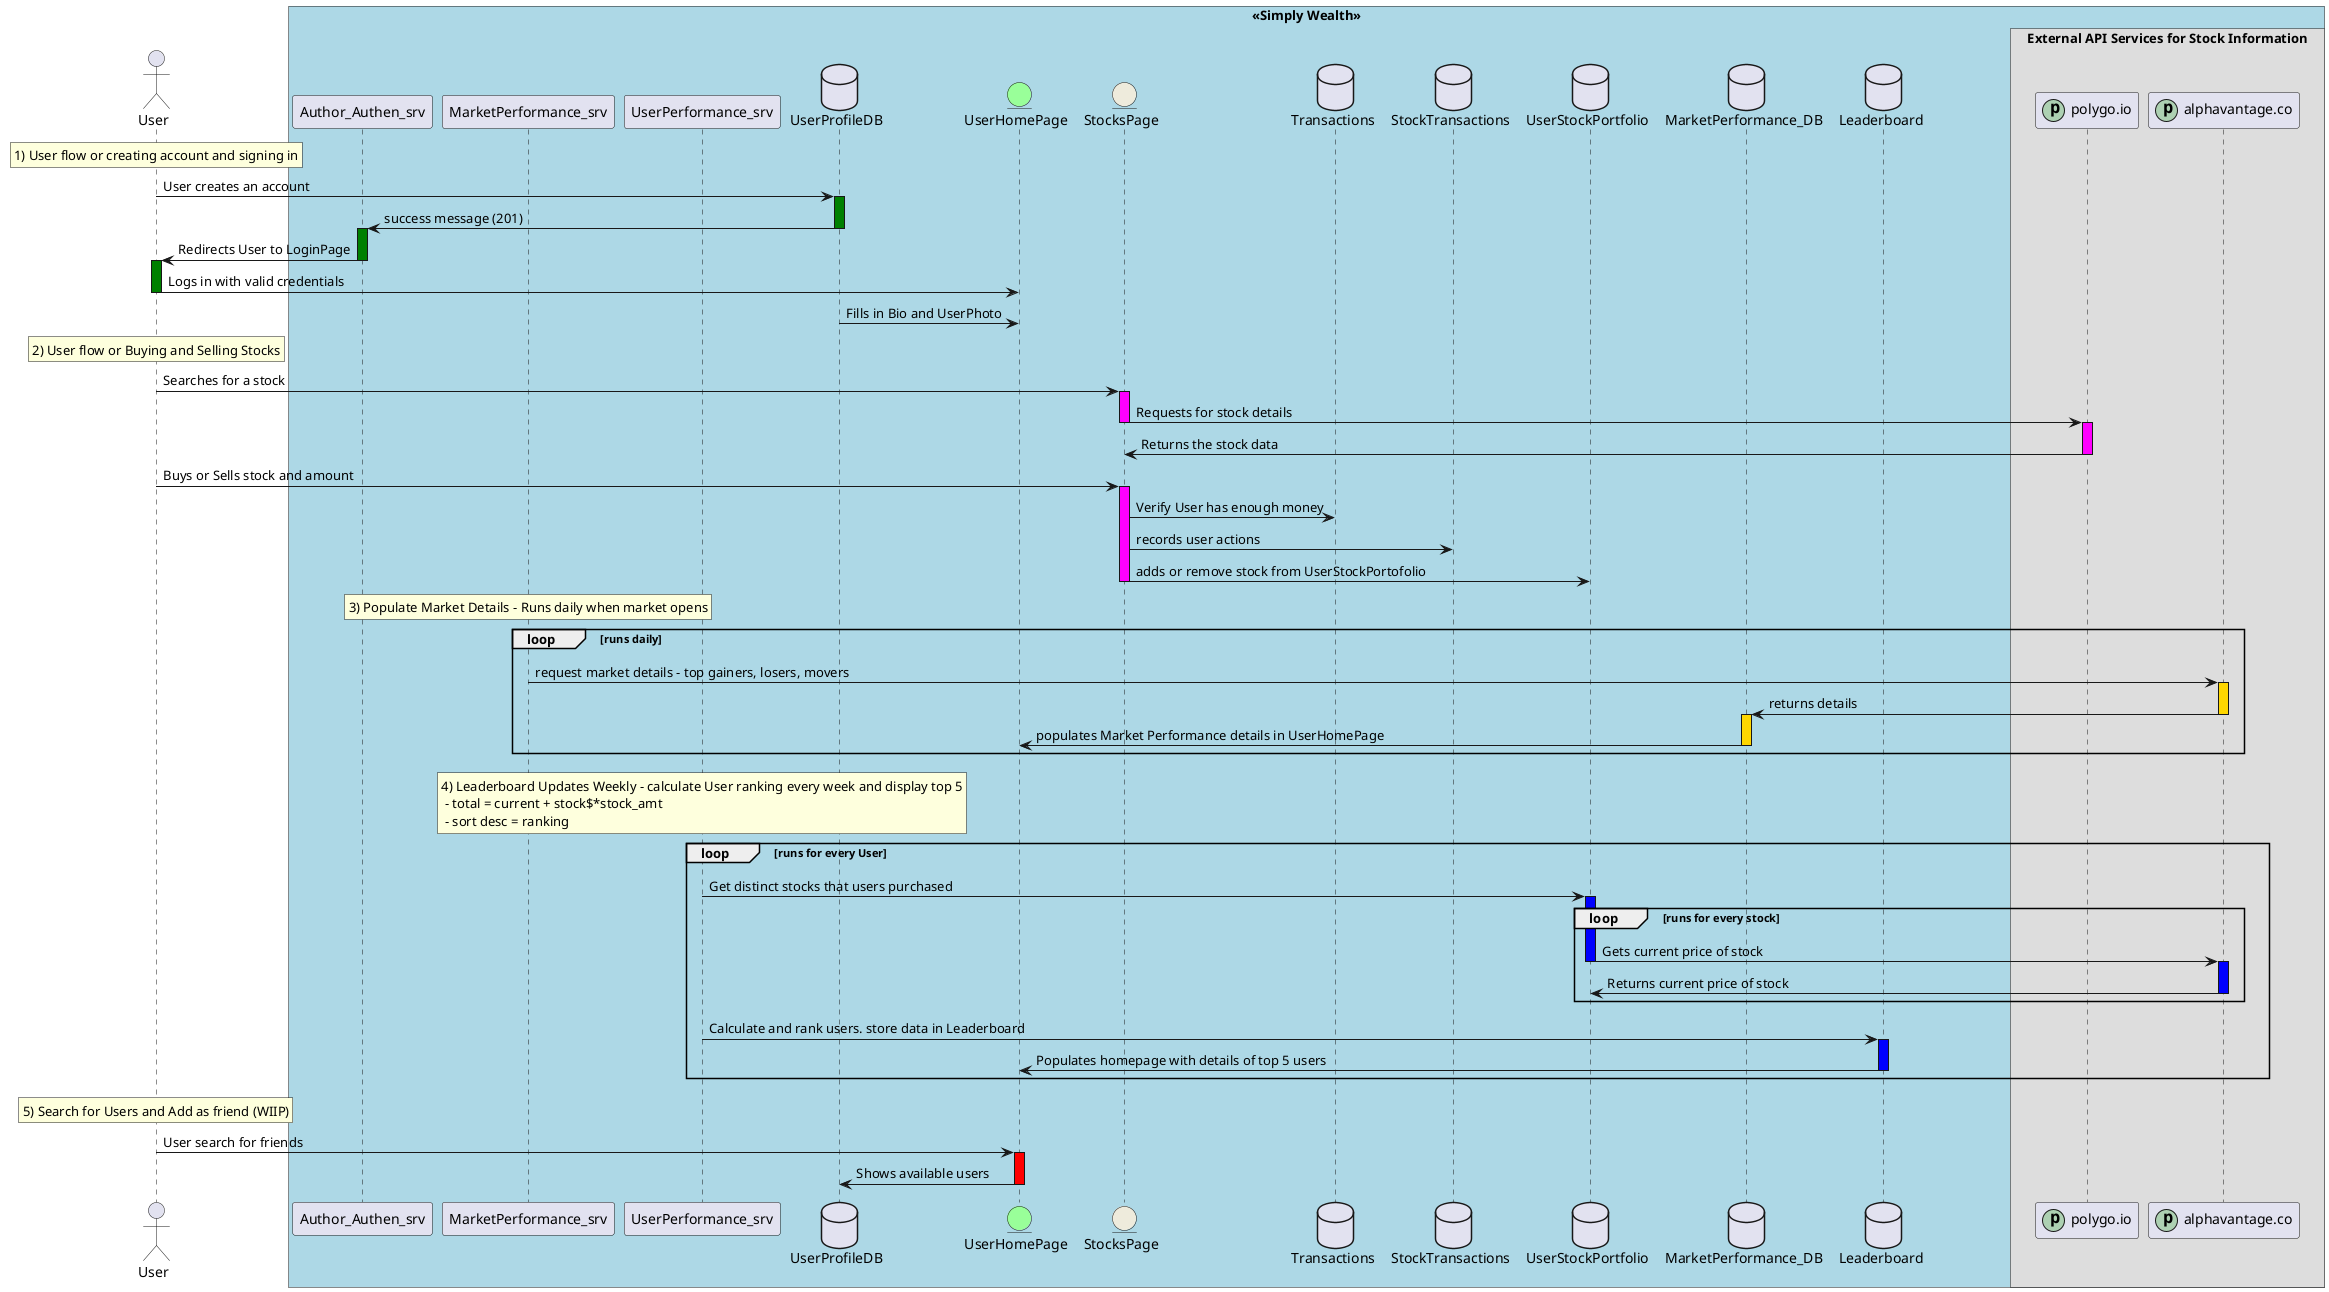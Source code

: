 @startuml
skinparam BoxPadding 75

Actor User

!pragma teoz true
box "<< Simply Wealth>>" #LightBlue
participant Author_Authen_srv
participant MarketPerformance_srv
participant UserPerformance_srv
database UserProfileDB
entity UserHomePage #99FF99
entity StocksPage #EEEBDC
database Transactions 
database StockTransactions
database UserStockPortfolio
database MarketPerformance_DB
database Leaderboard

box "External API Services for Stock Information"
participant polygo.io  << (p, #ADD1B2) >> 
participant alphavantage.co  << (p, #ADD1B2) >> 

rnote over User
1) User flow or creating account and signing in
endnote
User -> UserProfileDB ++ #green: User creates an account 
UserProfileDB -> Author_Authen_srv --++ #green: success message (201)
Author_Authen_srv -> User --++#green: Redirects User to LoginPage 
User -> UserHomePage --#green: Logs in with valid credentials 
UserProfileDB -> UserHomePage: Fills in Bio and UserPhoto


rnote over User
2) User flow or Buying and Selling Stocks
endnote
User -> StocksPage ++#magenta: Searches for a stock
StocksPage -> polygo.io --++#magenta: Requests for stock details 
polygo.io -> StocksPage --#magenta: Returns the stock data 
User -> StocksPage --++#magenta: Buys or Sells stock and amount
StocksPage -> Transactions: Verify User has enough money
StocksPage -> StockTransactions : records user actions 
StocksPage -> UserStockPortfolio --#magenta: adds or remove stock from UserStockPortofolio

rnote over MarketPerformance_srv
3) Populate Market Details - Runs daily when market opens
endnote
loop runs daily
MarketPerformance_srv -> alphavantage.co ++#gold: request market details - top gainers, losers, movers 
alphavantage.co -> MarketPerformance_DB --++#gold: returns details 
MarketPerformance_DB -> UserHomePage --#gold: populates Market Performance details in UserHomePage
end loop 


rnote over UserPerformance_srv
4) Leaderboard Updates Weekly - calculate User ranking every week and display top 5
 - total = current + stock$*stock_amt
 - sort desc = ranking
endnote
loop runs for every User
UserPerformance_srv -> UserStockPortfolio ++#blue: Get distinct stocks that users purchased
loop runs for every stock
UserStockPortfolio -> alphavantage.co --++#blue: Gets current price of stock 
alphavantage.co -> UserStockPortfolio --#blue: Returns current price of stock 
end loop
UserPerformance_srv -> Leaderboard --++#blue: Calculate and rank users. store data in Leaderboard
Leaderboard -> UserHomePage --#blue: Populates homepage with details of top 5 users
end loop

rnote over User
5) Search for Users and Add as friend (WIIP)
endnote
User -> UserHomePage ++#red: User search for friends 
UserHomePage -> UserProfileDB --#red: Shows available users


end box
end box

@enduml